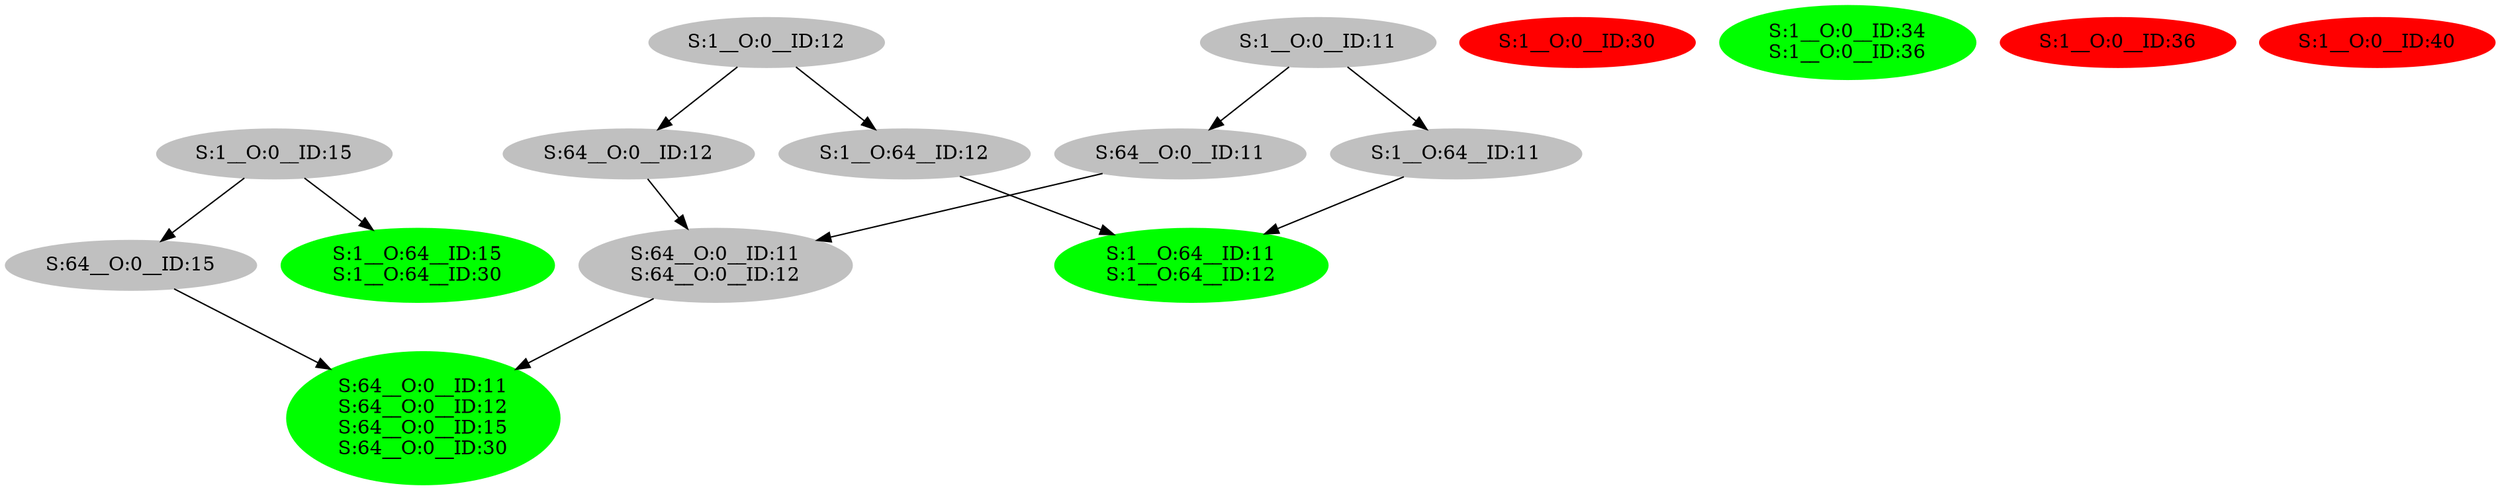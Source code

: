 strict digraph  {
0 [color=grey, label="S:1__O:0__ID:11", style=filled];
1 [color=grey, label="S:64__O:0__ID:11", style=filled];
2 [color=grey, label="S:64__O:0__ID:11
S:64__O:0__ID:12", style=filled];
3 [color=green, label="S:64__O:0__ID:11
S:64__O:0__ID:12
S:64__O:0__ID:15
S:64__O:0__ID:30", style=filled];
4 [color=grey, label="S:1__O:64__ID:11", style=filled];
5 [color=green, label="S:1__O:64__ID:11
S:1__O:64__ID:12", style=filled];
6 [color=grey, label="S:1__O:0__ID:12", style=filled];
7 [color=grey, label="S:64__O:0__ID:12", style=filled];
8 [color=grey, label="S:1__O:64__ID:12", style=filled];
9 [color=grey, label="S:1__O:0__ID:15", style=filled];
10 [color=grey, label="S:64__O:0__ID:15", style=filled];
11 [color=green, label="S:1__O:64__ID:15
S:1__O:64__ID:30", style=filled];
12 [color=red, label="S:1__O:0__ID:30", style=filled];
13 [color=green, label="S:1__O:0__ID:34
S:1__O:0__ID:36", style=filled];
14 [color=red, label="S:1__O:0__ID:36", style=filled];
15 [color=red, label="S:1__O:0__ID:40", style=filled];
0 -> 1;
0 -> 4;
1 -> 2;
2 -> 3;
4 -> 5;
6 -> 7;
6 -> 8;
7 -> 2;
8 -> 5;
9 -> 10;
9 -> 11;
10 -> 3;
}
